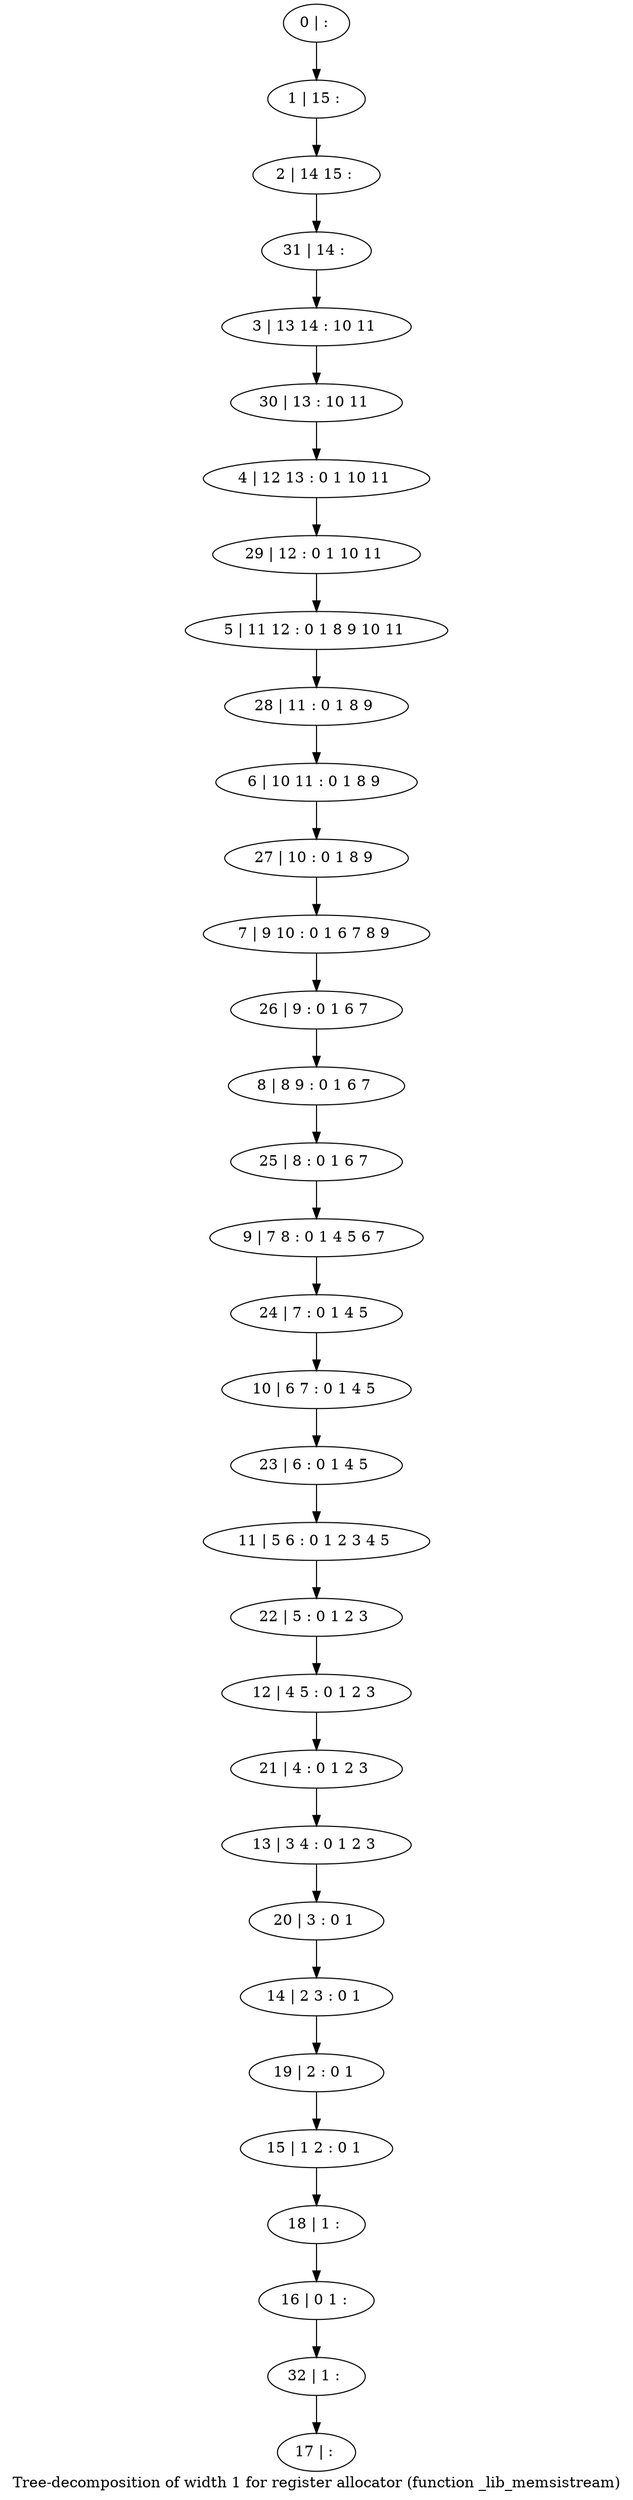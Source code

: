 digraph G {
graph [label="Tree-decomposition of width 1 for register allocator (function _lib_memsistream)"]
0[label="0 | : "];
1[label="1 | 15 : "];
2[label="2 | 14 15 : "];
3[label="3 | 13 14 : 10 11 "];
4[label="4 | 12 13 : 0 1 10 11 "];
5[label="5 | 11 12 : 0 1 8 9 10 11 "];
6[label="6 | 10 11 : 0 1 8 9 "];
7[label="7 | 9 10 : 0 1 6 7 8 9 "];
8[label="8 | 8 9 : 0 1 6 7 "];
9[label="9 | 7 8 : 0 1 4 5 6 7 "];
10[label="10 | 6 7 : 0 1 4 5 "];
11[label="11 | 5 6 : 0 1 2 3 4 5 "];
12[label="12 | 4 5 : 0 1 2 3 "];
13[label="13 | 3 4 : 0 1 2 3 "];
14[label="14 | 2 3 : 0 1 "];
15[label="15 | 1 2 : 0 1 "];
16[label="16 | 0 1 : "];
17[label="17 | : "];
18[label="18 | 1 : "];
19[label="19 | 2 : 0 1 "];
20[label="20 | 3 : 0 1 "];
21[label="21 | 4 : 0 1 2 3 "];
22[label="22 | 5 : 0 1 2 3 "];
23[label="23 | 6 : 0 1 4 5 "];
24[label="24 | 7 : 0 1 4 5 "];
25[label="25 | 8 : 0 1 6 7 "];
26[label="26 | 9 : 0 1 6 7 "];
27[label="27 | 10 : 0 1 8 9 "];
28[label="28 | 11 : 0 1 8 9 "];
29[label="29 | 12 : 0 1 10 11 "];
30[label="30 | 13 : 10 11 "];
31[label="31 | 14 : "];
32[label="32 | 1 : "];
0->1 ;
1->2 ;
18->16 ;
15->18 ;
19->15 ;
14->19 ;
20->14 ;
13->20 ;
21->13 ;
12->21 ;
22->12 ;
11->22 ;
23->11 ;
10->23 ;
24->10 ;
9->24 ;
25->9 ;
8->25 ;
26->8 ;
7->26 ;
27->7 ;
6->27 ;
28->6 ;
5->28 ;
29->5 ;
4->29 ;
30->4 ;
3->30 ;
31->3 ;
2->31 ;
32->17 ;
16->32 ;
}
